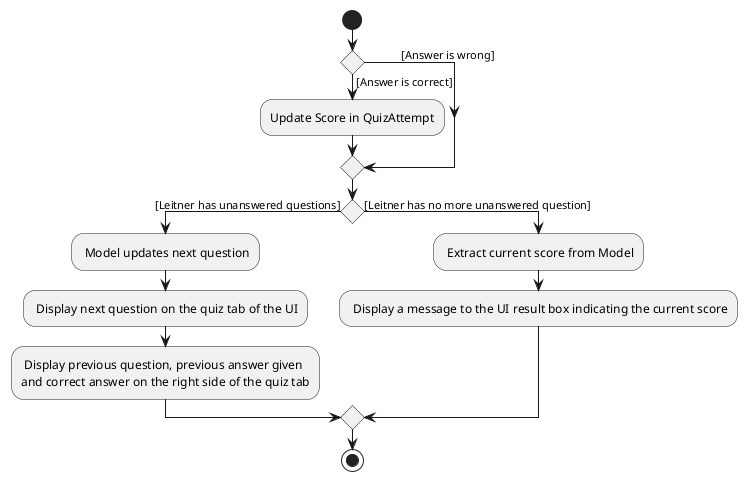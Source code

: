 @startuml
Start
if() then ([Answer is correct])
:Update Score in QuizAttempt;
else(             [Answer is wrong])
endif
if() then ([Leitner has unanswered questions])

        : Model updates next question;
        : Display next question on the quiz tab of the UI;
        : Display previous question, previous answer given
        and correct answer on the right side of the quiz tab;
        else ([Leitner has no more unanswered question])
        : Extract current score from Model;
        : Display a message to the UI result box indicating the current score;
        endif
Stop
@enduml
